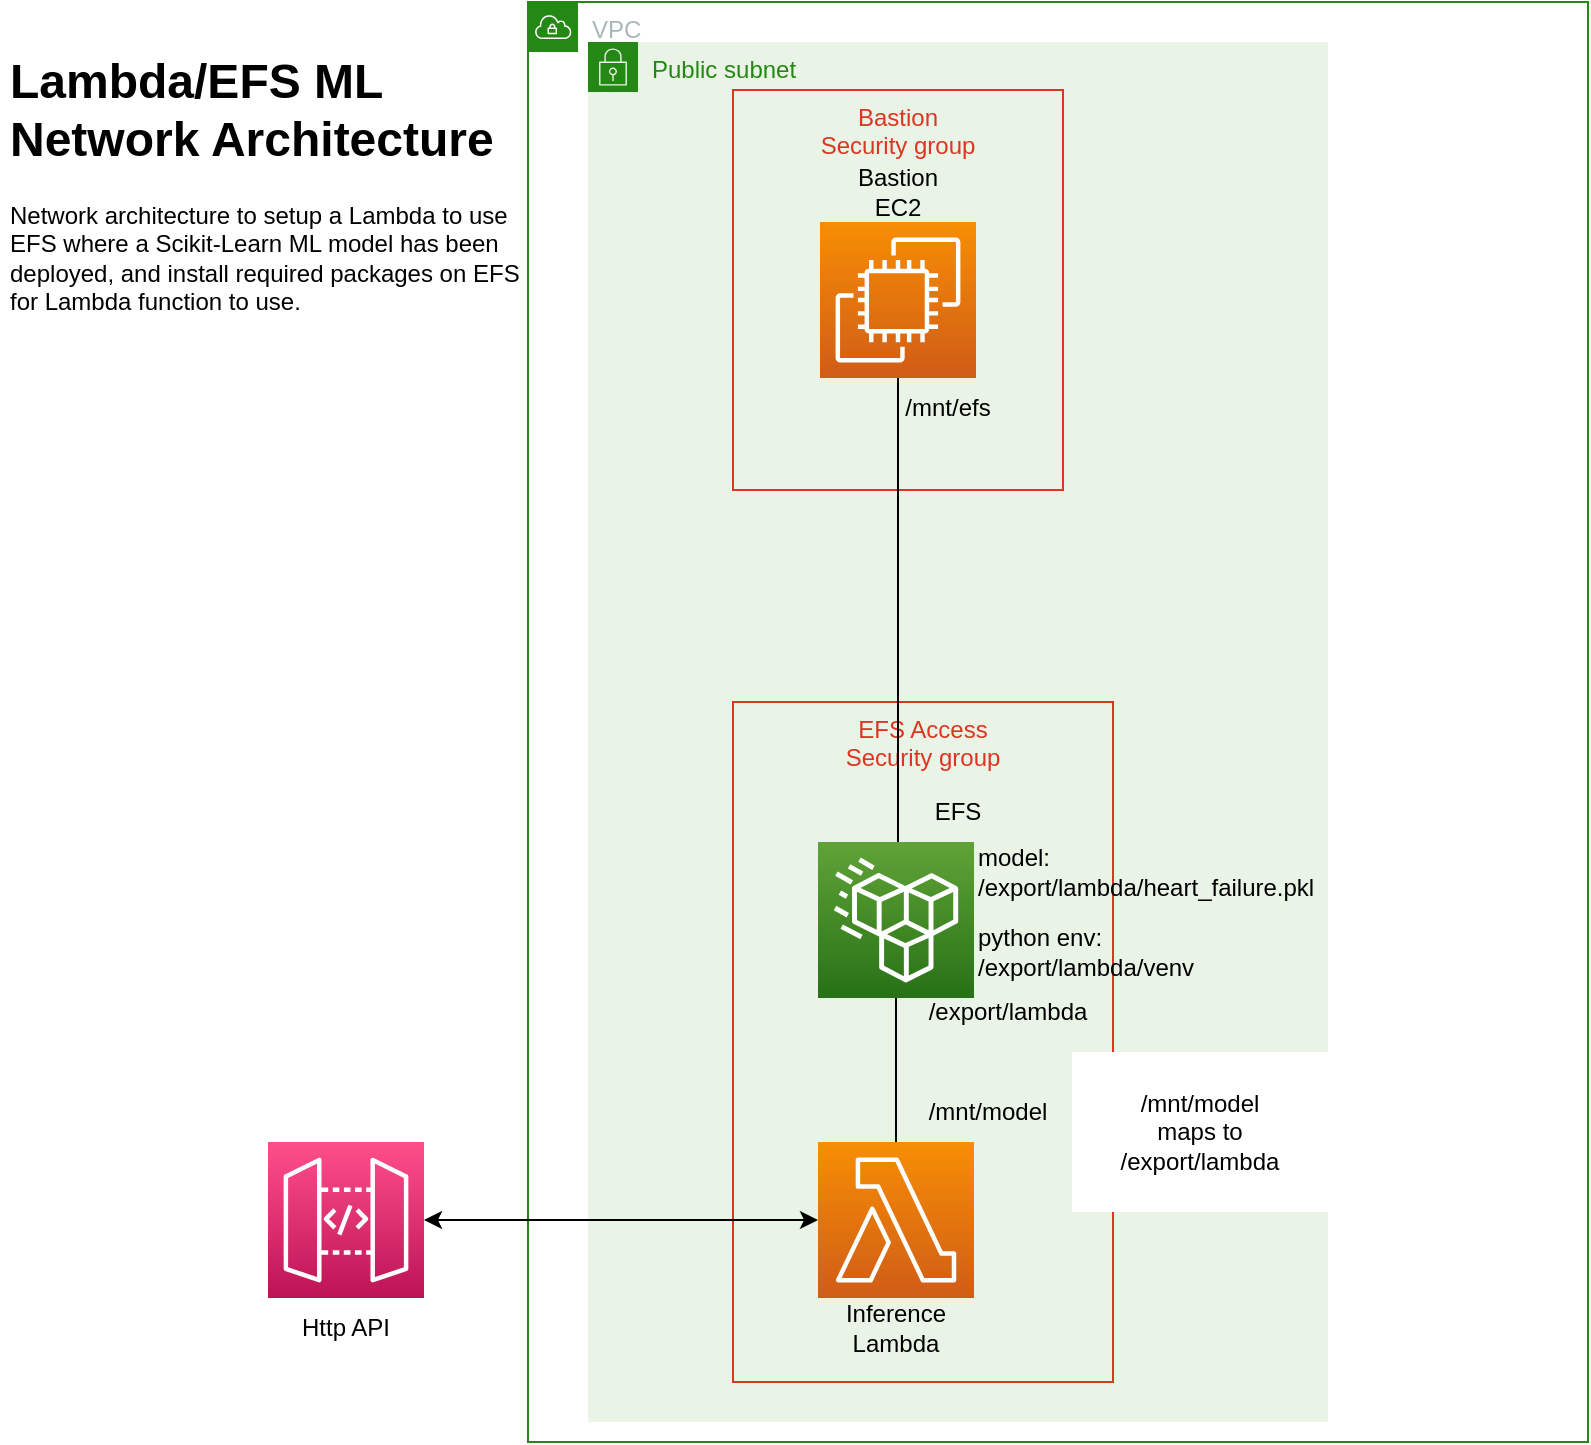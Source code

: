 <mxfile version="16.6.6" type="device"><diagram id="K_rJSIZsF1kPLrKqmS-r" name="Page-1"><mxGraphModel dx="959" dy="789" grid="1" gridSize="10" guides="1" tooltips="1" connect="1" arrows="1" fold="1" page="1" pageScale="1" pageWidth="827" pageHeight="1169" math="0" shadow="0"><root><mxCell id="0"/><mxCell id="1" parent="0"/><mxCell id="tyHRVj8qggt_7NKPm5MO-20" value="VPC" style="points=[[0,0],[0.25,0],[0.5,0],[0.75,0],[1,0],[1,0.25],[1,0.5],[1,0.75],[1,1],[0.75,1],[0.5,1],[0.25,1],[0,1],[0,0.75],[0,0.5],[0,0.25]];outlineConnect=0;gradientColor=none;html=1;whiteSpace=wrap;fontSize=12;fontStyle=0;container=1;pointerEvents=0;collapsible=0;recursiveResize=0;shape=mxgraph.aws4.group;grIcon=mxgraph.aws4.group_vpc;strokeColor=#248814;fillColor=none;verticalAlign=top;align=left;spacingLeft=30;fontColor=#AAB7B8;dashed=0;" vertex="1" parent="1"><mxGeometry x="270" y="20" width="530" height="720" as="geometry"/></mxCell><mxCell id="tyHRVj8qggt_7NKPm5MO-24" value="Public subnet" style="points=[[0,0],[0.25,0],[0.5,0],[0.75,0],[1,0],[1,0.25],[1,0.5],[1,0.75],[1,1],[0.75,1],[0.5,1],[0.25,1],[0,1],[0,0.75],[0,0.5],[0,0.25]];outlineConnect=0;gradientColor=none;html=1;whiteSpace=wrap;fontSize=12;fontStyle=0;container=1;pointerEvents=0;collapsible=0;recursiveResize=0;shape=mxgraph.aws4.group;grIcon=mxgraph.aws4.group_security_group;grStroke=0;strokeColor=#248814;fillColor=#E9F3E6;verticalAlign=top;align=left;spacingLeft=30;fontColor=#248814;dashed=0;" vertex="1" parent="tyHRVj8qggt_7NKPm5MO-20"><mxGeometry x="30" y="20" width="370" height="690" as="geometry"/></mxCell><mxCell id="tyHRVj8qggt_7NKPm5MO-7" value="Bastion &#10;Security group" style="fillColor=none;strokeColor=#DD3522;verticalAlign=top;fontStyle=0;fontColor=#DD3522;" vertex="1" parent="tyHRVj8qggt_7NKPm5MO-24"><mxGeometry x="72.5" y="24" width="165" height="200" as="geometry"/></mxCell><mxCell id="tyHRVj8qggt_7NKPm5MO-8" value="EFS Access &#10;Security group" style="fillColor=none;strokeColor=#DD3522;verticalAlign=top;fontStyle=0;fontColor=#DD3522;" vertex="1" parent="tyHRVj8qggt_7NKPm5MO-24"><mxGeometry x="72.5" y="330" width="190" height="340" as="geometry"/></mxCell><mxCell id="tyHRVj8qggt_7NKPm5MO-14" value="/mnt/efs" style="text;html=1;strokeColor=none;fillColor=none;align=center;verticalAlign=middle;whiteSpace=wrap;rounded=0;" vertex="1" parent="tyHRVj8qggt_7NKPm5MO-24"><mxGeometry x="150" y="168" width="60" height="30" as="geometry"/></mxCell><mxCell id="tyHRVj8qggt_7NKPm5MO-13" value="/export/lambda" style="text;html=1;strokeColor=none;fillColor=none;align=center;verticalAlign=middle;whiteSpace=wrap;rounded=0;" vertex="1" parent="tyHRVj8qggt_7NKPm5MO-24"><mxGeometry x="180" y="470" width="60" height="30" as="geometry"/></mxCell><mxCell id="tyHRVj8qggt_7NKPm5MO-12" value="/mnt/model" style="text;html=1;strokeColor=none;fillColor=none;align=center;verticalAlign=middle;whiteSpace=wrap;rounded=0;" vertex="1" parent="tyHRVj8qggt_7NKPm5MO-24"><mxGeometry x="170" y="520" width="60" height="30" as="geometry"/></mxCell><mxCell id="tyHRVj8qggt_7NKPm5MO-25" value="model:&lt;br&gt;/export/lambda/heart_failure.pkl" style="text;html=1;strokeColor=none;fillColor=none;align=left;verticalAlign=middle;whiteSpace=wrap;rounded=0;" vertex="1" parent="tyHRVj8qggt_7NKPm5MO-24"><mxGeometry x="192.5" y="400" width="60" height="30" as="geometry"/></mxCell><mxCell id="tyHRVj8qggt_7NKPm5MO-26" value="python env:&lt;br&gt;/export/lambda/venv" style="text;html=1;strokeColor=none;fillColor=none;align=left;verticalAlign=middle;whiteSpace=wrap;rounded=0;" vertex="1" parent="tyHRVj8qggt_7NKPm5MO-24"><mxGeometry x="192.5" y="440" width="70" height="30" as="geometry"/></mxCell><mxCell id="tyHRVj8qggt_7NKPm5MO-27" value="/mnt/model&lt;br&gt;maps to&lt;br&gt;/export/lambda" style="text;html=1;strokeColor=none;fillColor=#FFFFFF;align=center;verticalAlign=middle;whiteSpace=wrap;rounded=0;" vertex="1" parent="tyHRVj8qggt_7NKPm5MO-24"><mxGeometry x="242" y="505" width="128" height="80" as="geometry"/></mxCell><mxCell id="tyHRVj8qggt_7NKPm5MO-4" value="" style="sketch=0;points=[[0,0,0],[0.25,0,0],[0.5,0,0],[0.75,0,0],[1,0,0],[0,1,0],[0.25,1,0],[0.5,1,0],[0.75,1,0],[1,1,0],[0,0.25,0],[0,0.5,0],[0,0.75,0],[1,0.25,0],[1,0.5,0],[1,0.75,0]];outlineConnect=0;fontColor=#232F3E;gradientColor=#F78E04;gradientDirection=north;fillColor=#D05C17;strokeColor=#ffffff;dashed=0;verticalLabelPosition=bottom;verticalAlign=top;align=center;html=1;fontSize=12;fontStyle=0;aspect=fixed;shape=mxgraph.aws4.resourceIcon;resIcon=mxgraph.aws4.lambda;" vertex="1" parent="1"><mxGeometry x="415" y="590" width="78" height="78" as="geometry"/></mxCell><mxCell id="tyHRVj8qggt_7NKPm5MO-5" value="" style="sketch=0;points=[[0,0,0],[0.25,0,0],[0.5,0,0],[0.75,0,0],[1,0,0],[0,1,0],[0.25,1,0],[0.5,1,0],[0.75,1,0],[1,1,0],[0,0.25,0],[0,0.5,0],[0,0.75,0],[1,0.25,0],[1,0.5,0],[1,0.75,0]];outlineConnect=0;fontColor=#232F3E;gradientColor=#F78E04;gradientDirection=north;fillColor=#D05C17;strokeColor=#ffffff;dashed=0;verticalLabelPosition=bottom;verticalAlign=top;align=center;html=1;fontSize=12;fontStyle=0;aspect=fixed;shape=mxgraph.aws4.resourceIcon;resIcon=mxgraph.aws4.ec2;" vertex="1" parent="1"><mxGeometry x="416" y="130" width="78" height="78" as="geometry"/></mxCell><mxCell id="tyHRVj8qggt_7NKPm5MO-6" value="" style="sketch=0;points=[[0,0,0],[0.25,0,0],[0.5,0,0],[0.75,0,0],[1,0,0],[0,1,0],[0.25,1,0],[0.5,1,0],[0.75,1,0],[1,1,0],[0,0.25,0],[0,0.5,0],[0,0.75,0],[1,0.25,0],[1,0.5,0],[1,0.75,0]];outlineConnect=0;fontColor=#232F3E;gradientColor=#60A337;gradientDirection=north;fillColor=#277116;strokeColor=#ffffff;dashed=0;verticalLabelPosition=bottom;verticalAlign=top;align=center;html=1;fontSize=12;fontStyle=0;aspect=fixed;shape=mxgraph.aws4.resourceIcon;resIcon=mxgraph.aws4.efs_standard;" vertex="1" parent="1"><mxGeometry x="415" y="440" width="78" height="78" as="geometry"/></mxCell><mxCell id="tyHRVj8qggt_7NKPm5MO-9" value="Bastion EC2" style="text;html=1;strokeColor=none;fillColor=none;align=center;verticalAlign=middle;whiteSpace=wrap;rounded=0;" vertex="1" parent="1"><mxGeometry x="425" y="100" width="60" height="30" as="geometry"/></mxCell><mxCell id="tyHRVj8qggt_7NKPm5MO-10" value="" style="endArrow=none;html=1;rounded=0;exitX=0.5;exitY=0;exitDx=0;exitDy=0;exitPerimeter=0;entryX=0.5;entryY=1;entryDx=0;entryDy=0;entryPerimeter=0;" edge="1" parent="1" source="tyHRVj8qggt_7NKPm5MO-4" target="tyHRVj8qggt_7NKPm5MO-6"><mxGeometry width="50" height="50" relative="1" as="geometry"><mxPoint x="655" y="530" as="sourcePoint"/><mxPoint x="605" y="390" as="targetPoint"/></mxGeometry></mxCell><mxCell id="tyHRVj8qggt_7NKPm5MO-11" value="" style="endArrow=none;html=1;rounded=0;entryX=0.5;entryY=1;entryDx=0;entryDy=0;entryPerimeter=0;" edge="1" parent="1" target="tyHRVj8qggt_7NKPm5MO-5"><mxGeometry width="50" height="50" relative="1" as="geometry"><mxPoint x="455" y="440" as="sourcePoint"/><mxPoint x="464" y="528" as="targetPoint"/></mxGeometry></mxCell><mxCell id="tyHRVj8qggt_7NKPm5MO-15" value="EFS" style="text;html=1;strokeColor=none;fillColor=none;align=center;verticalAlign=middle;whiteSpace=wrap;rounded=0;" vertex="1" parent="1"><mxGeometry x="455" y="410" width="60" height="30" as="geometry"/></mxCell><mxCell id="tyHRVj8qggt_7NKPm5MO-16" value="Inference&lt;br&gt;Lambda" style="text;html=1;strokeColor=none;fillColor=none;align=center;verticalAlign=middle;whiteSpace=wrap;rounded=0;" vertex="1" parent="1"><mxGeometry x="424" y="668" width="60" height="30" as="geometry"/></mxCell><mxCell id="tyHRVj8qggt_7NKPm5MO-17" value="" style="sketch=0;points=[[0,0,0],[0.25,0,0],[0.5,0,0],[0.75,0,0],[1,0,0],[0,1,0],[0.25,1,0],[0.5,1,0],[0.75,1,0],[1,1,0],[0,0.25,0],[0,0.5,0],[0,0.75,0],[1,0.25,0],[1,0.5,0],[1,0.75,0]];outlineConnect=0;fontColor=#232F3E;gradientColor=#FF4F8B;gradientDirection=north;fillColor=#BC1356;strokeColor=#ffffff;dashed=0;verticalLabelPosition=bottom;verticalAlign=top;align=center;html=1;fontSize=12;fontStyle=0;aspect=fixed;shape=mxgraph.aws4.resourceIcon;resIcon=mxgraph.aws4.api_gateway;" vertex="1" parent="1"><mxGeometry x="140" y="590" width="78" height="78" as="geometry"/></mxCell><mxCell id="tyHRVj8qggt_7NKPm5MO-18" value="Http API" style="text;html=1;strokeColor=none;fillColor=none;align=center;verticalAlign=middle;whiteSpace=wrap;rounded=0;" vertex="1" parent="1"><mxGeometry x="149" y="668" width="60" height="30" as="geometry"/></mxCell><mxCell id="tyHRVj8qggt_7NKPm5MO-21" value="" style="endArrow=classic;startArrow=classic;html=1;rounded=0;exitX=1;exitY=0.5;exitDx=0;exitDy=0;exitPerimeter=0;" edge="1" parent="1" source="tyHRVj8qggt_7NKPm5MO-17" target="tyHRVj8qggt_7NKPm5MO-4"><mxGeometry width="50" height="50" relative="1" as="geometry"><mxPoint x="380" y="400" as="sourcePoint"/><mxPoint x="240" y="480" as="targetPoint"/></mxGeometry></mxCell><mxCell id="tyHRVj8qggt_7NKPm5MO-22" value="&lt;h1&gt;Lambda/EFS ML Network Architecture&lt;/h1&gt;&lt;p&gt;Network architecture to setup a Lambda to use EFS where a Scikit-Learn ML model has been deployed, and install required packages on EFS for Lambda function to use.&lt;/p&gt;" style="text;html=1;strokeColor=none;fillColor=none;spacing=5;spacingTop=-20;whiteSpace=wrap;overflow=hidden;rounded=0;" vertex="1" parent="1"><mxGeometry x="6" y="40" width="272" height="220" as="geometry"/></mxCell></root></mxGraphModel></diagram></mxfile>